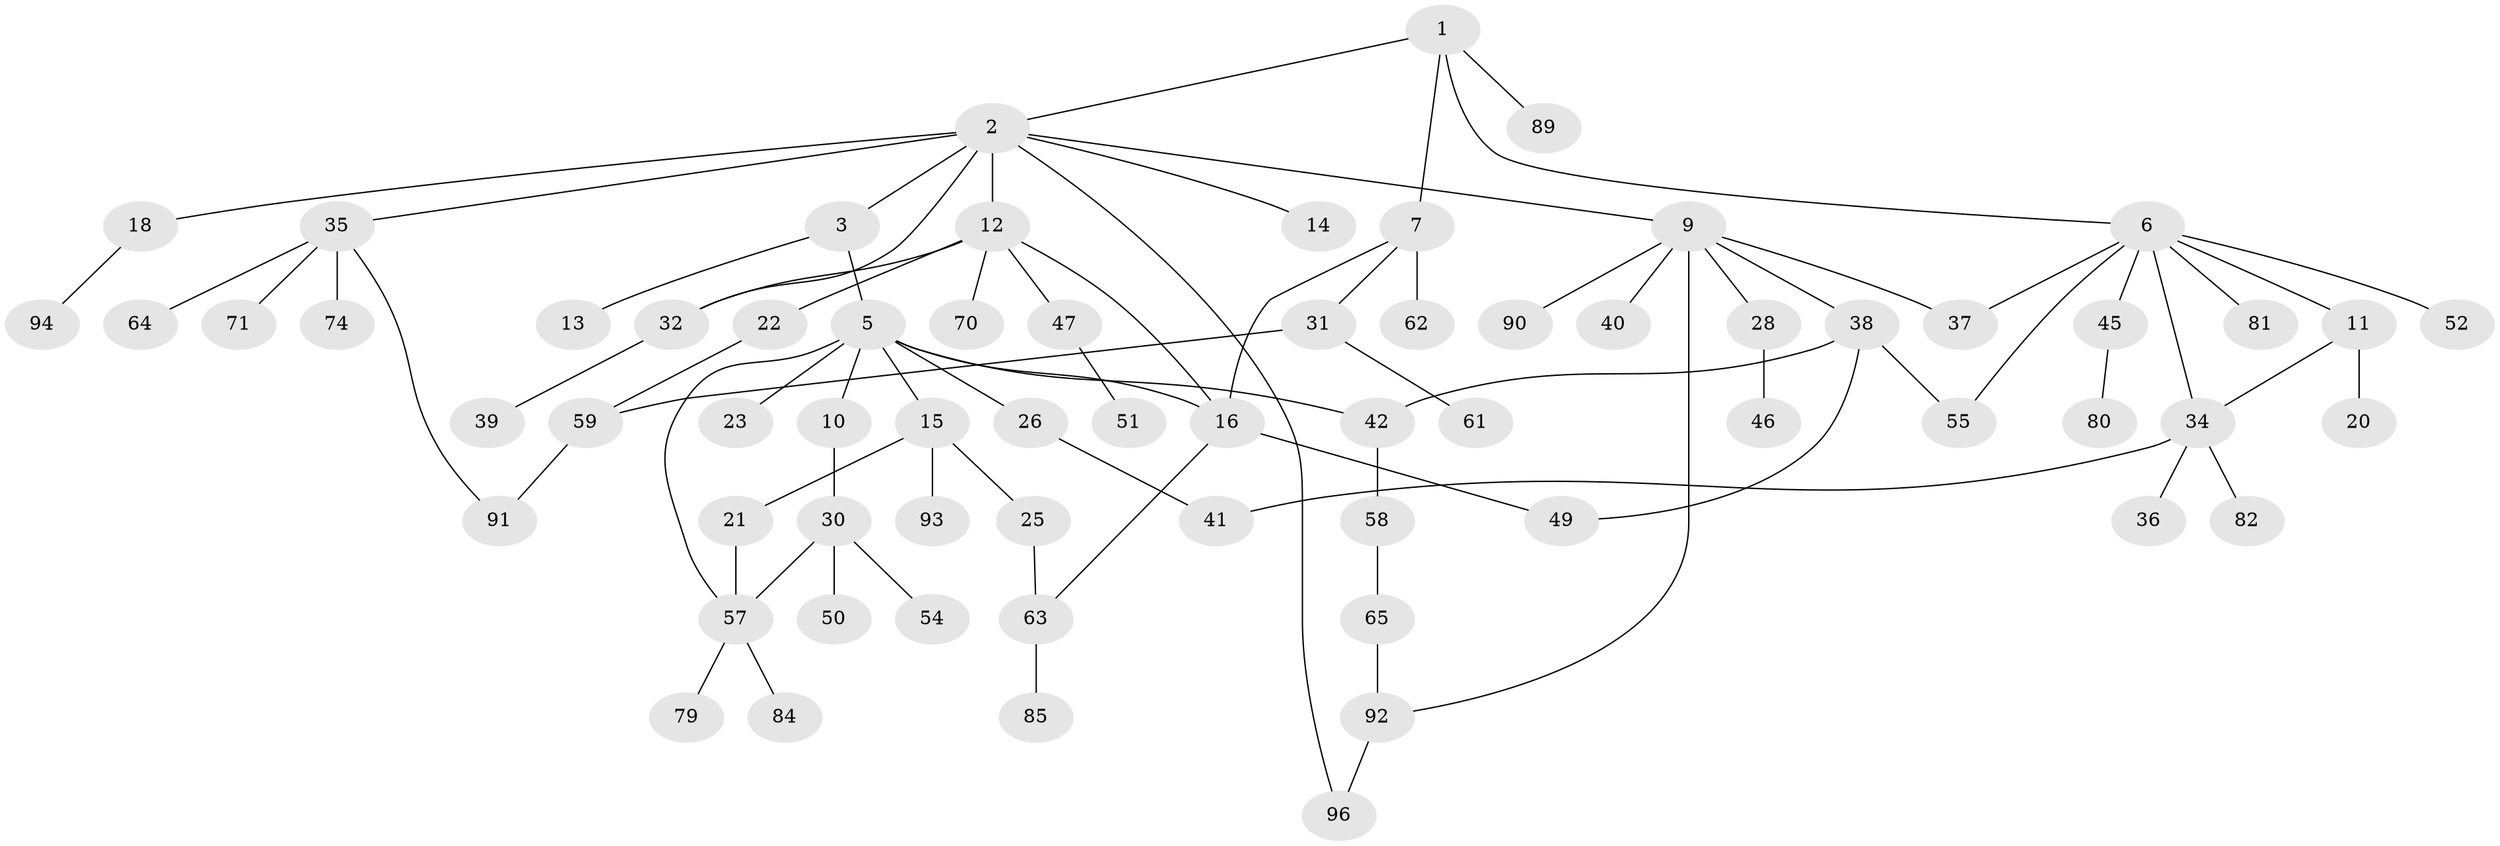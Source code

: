 // Generated by graph-tools (version 1.1) at 2025/23/03/03/25 07:23:34]
// undirected, 67 vertices, 82 edges
graph export_dot {
graph [start="1"]
  node [color=gray90,style=filled];
  1;
  2 [super="+8"];
  3 [super="+4"];
  5;
  6 [super="+19"];
  7 [super="+27"];
  9 [super="+60"];
  10 [super="+29"];
  11 [super="+17"];
  12 [super="+24"];
  13 [super="+86"];
  14;
  15 [super="+75"];
  16 [super="+44"];
  18 [super="+66"];
  20 [super="+83"];
  21 [super="+43"];
  22;
  23;
  25 [super="+33"];
  26;
  28;
  30 [super="+48"];
  31;
  32 [super="+76"];
  34;
  35 [super="+53"];
  36;
  37;
  38 [super="+69"];
  39;
  40;
  41 [super="+68"];
  42;
  45;
  46;
  47 [super="+56"];
  49;
  50;
  51 [super="+72"];
  52;
  54;
  55 [super="+95"];
  57 [super="+73"];
  58;
  59 [super="+77"];
  61 [super="+67"];
  62;
  63;
  64;
  65 [super="+88"];
  70;
  71;
  74 [super="+78"];
  79;
  80;
  81;
  82;
  84;
  85 [super="+87"];
  89;
  90;
  91;
  92;
  93;
  94;
  96;
  1 -- 2;
  1 -- 6;
  1 -- 7;
  1 -- 89;
  2 -- 3;
  2 -- 12;
  2 -- 14;
  2 -- 18;
  2 -- 32;
  2 -- 35;
  2 -- 96;
  2 -- 9;
  3 -- 5;
  3 -- 13;
  5 -- 10;
  5 -- 15;
  5 -- 16;
  5 -- 23;
  5 -- 26;
  5 -- 42;
  5 -- 57;
  6 -- 11;
  6 -- 45;
  6 -- 34;
  6 -- 81;
  6 -- 52;
  6 -- 37;
  6 -- 55;
  7 -- 31;
  7 -- 62;
  7 -- 16;
  9 -- 28;
  9 -- 38;
  9 -- 40;
  9 -- 90;
  9 -- 92;
  9 -- 37;
  10 -- 30;
  11 -- 20;
  11 -- 34;
  12 -- 22;
  12 -- 32;
  12 -- 70;
  12 -- 47;
  12 -- 16;
  15 -- 21;
  15 -- 25;
  15 -- 93;
  16 -- 63;
  16 -- 49;
  18 -- 94;
  21 -- 57;
  22 -- 59;
  25 -- 63;
  26 -- 41;
  28 -- 46;
  30 -- 50;
  30 -- 54;
  30 -- 57;
  31 -- 61;
  31 -- 59;
  32 -- 39;
  34 -- 36;
  34 -- 41;
  34 -- 82;
  35 -- 64;
  35 -- 71;
  35 -- 74;
  35 -- 91;
  38 -- 49;
  38 -- 42;
  38 -- 55;
  42 -- 58;
  45 -- 80;
  47 -- 51;
  57 -- 84;
  57 -- 79;
  58 -- 65;
  59 -- 91;
  63 -- 85;
  65 -- 92;
  92 -- 96;
}
